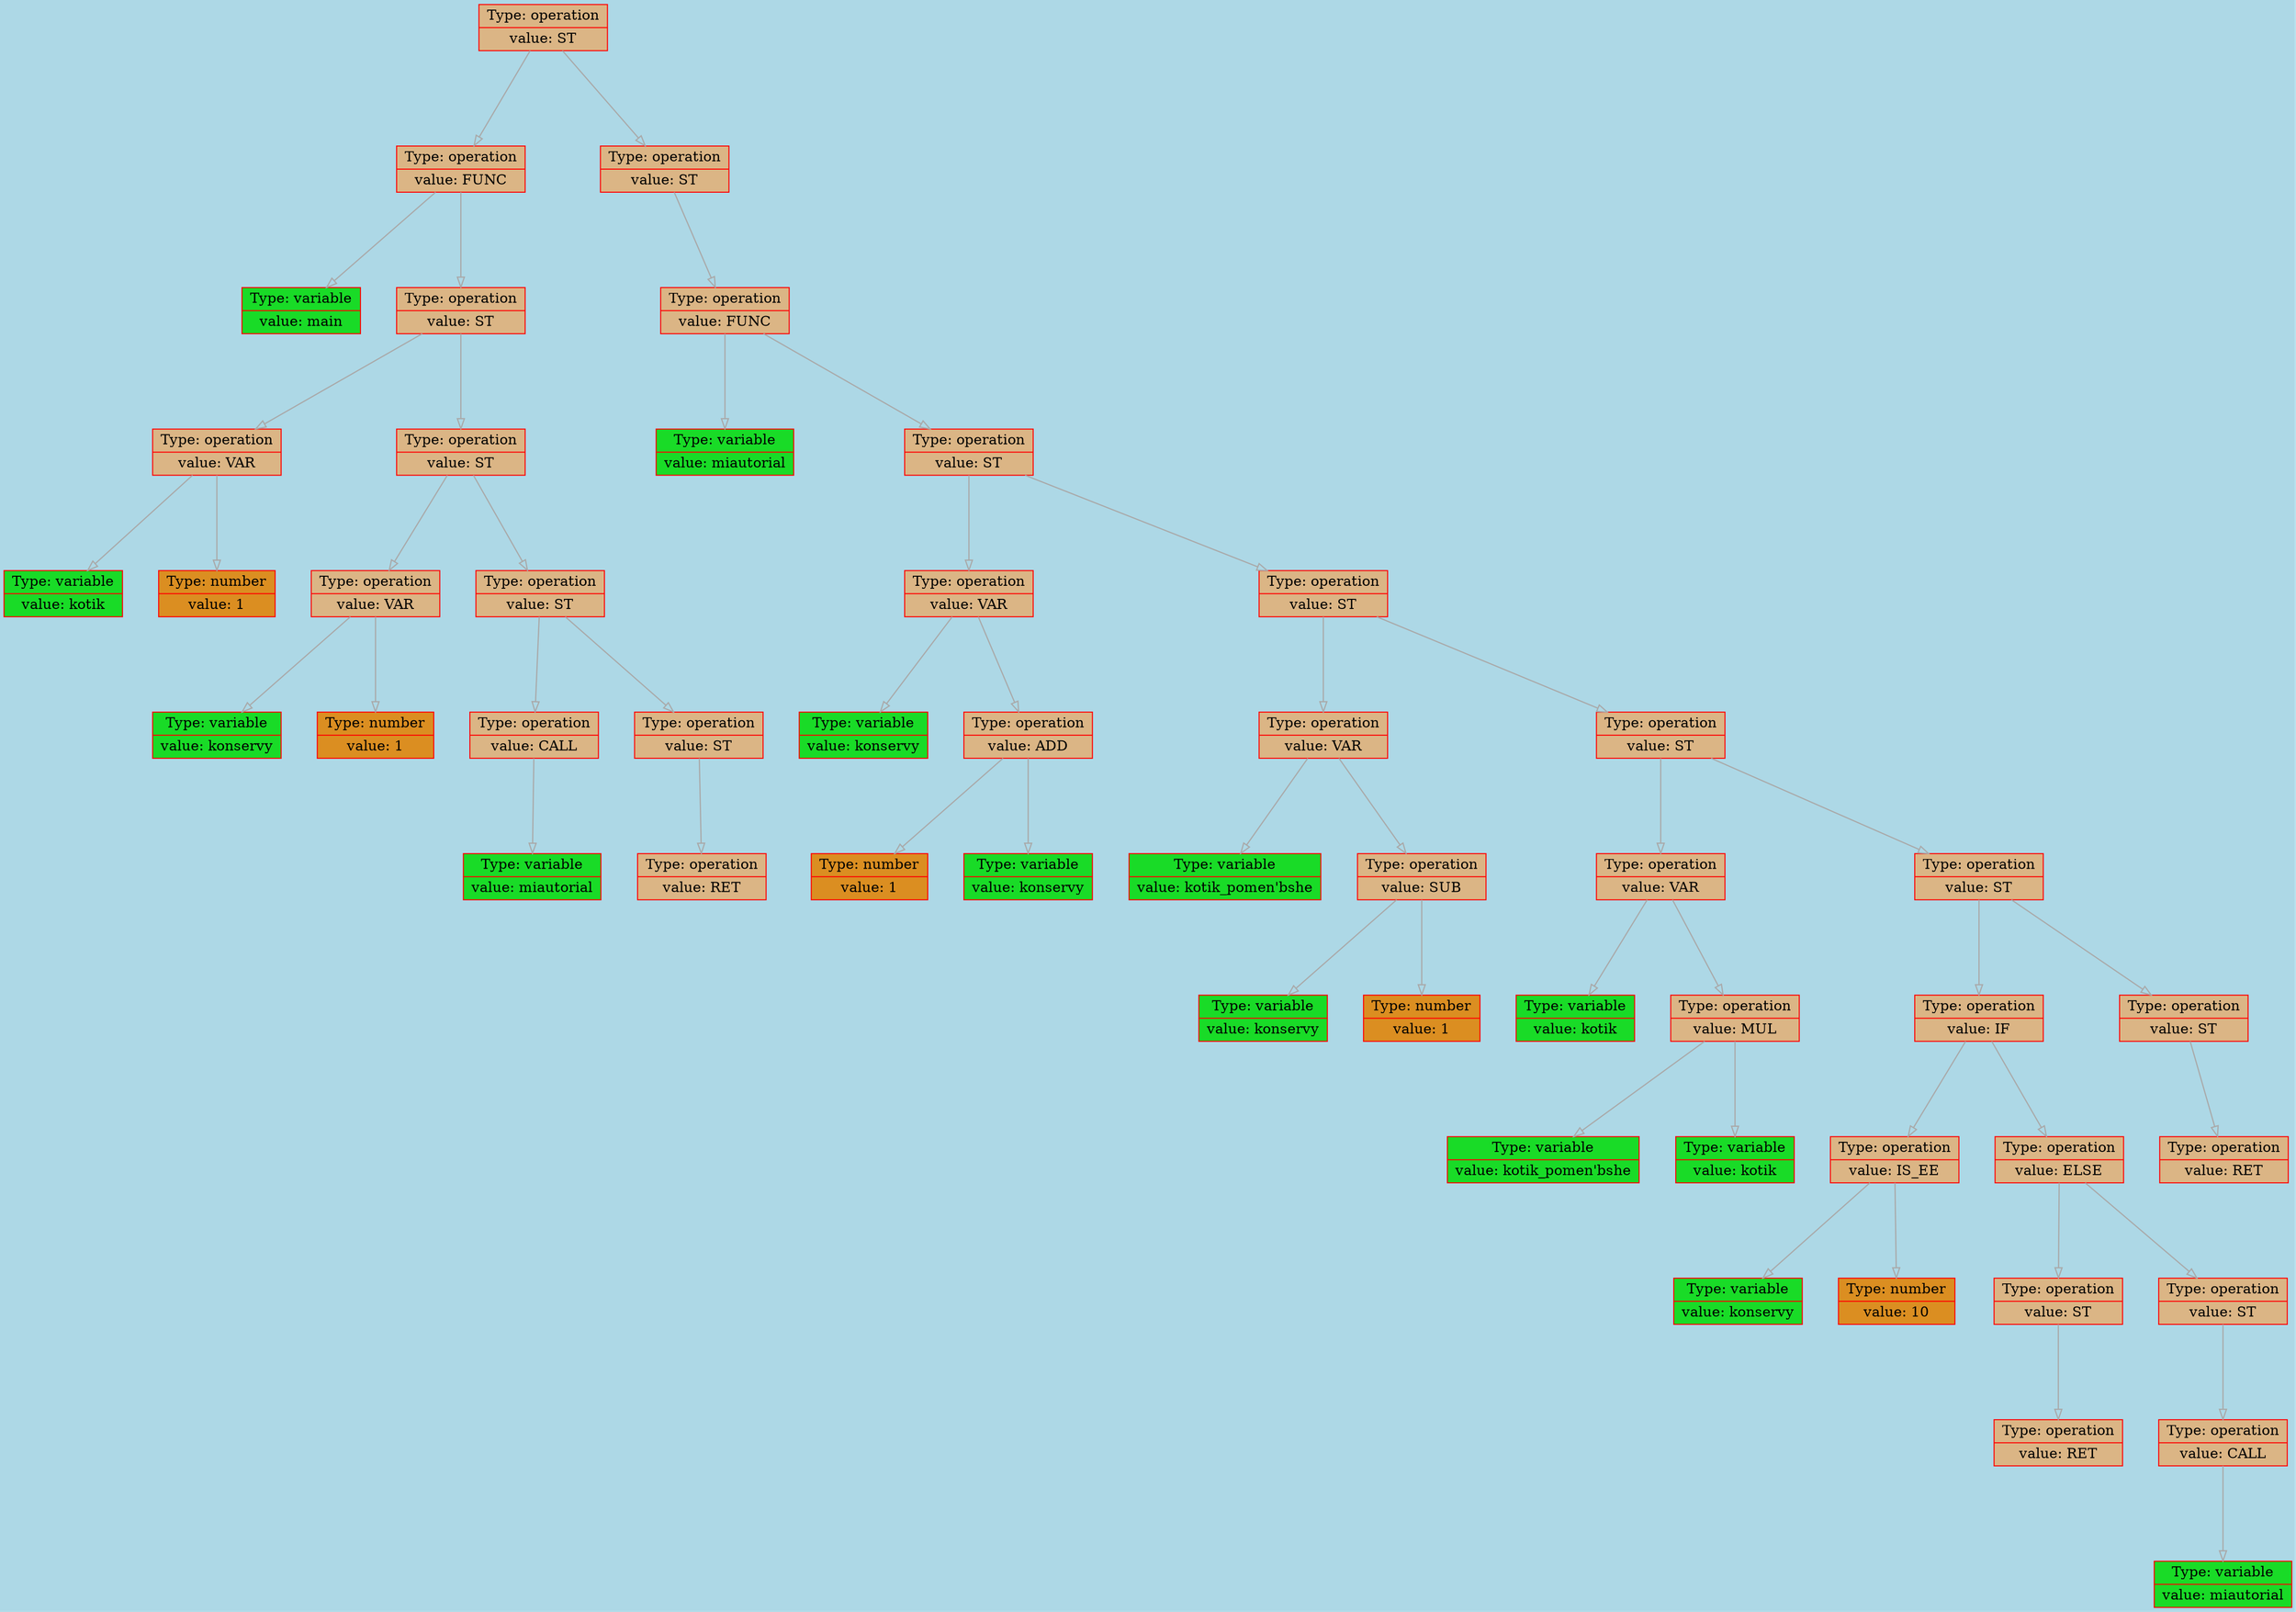 
    digraph g {
        bgcolor="lightblue";
        dpi      = 200;
        fontname = "Comic Sans MS";
        fontsize = 20;
        rankdir   =  TB;
        edge [color = darkgrey, arrowhead = onormal, arrowsize = 1, penwidth = 1.2]
        graph[fillcolor = lightgreen, ranksep = 1.3, nodesep = 0.5,
        style = "rounded, filled",color = green, penwidth = 2]

    Node0000019198329490[shape=record, width=0.2, style="filled", color="red", fillcolor="#DBB585",label=" {Type: operation | value: ST}"] 
 
Node0000019198329170[shape=record, width=0.2, style="filled", color="red", fillcolor="#DBB585",label=" {Type: operation | value: FUNC}"] 
 
Node00000191983275b0[shape=record, width=0.2, style="filled", color="red", fillcolor="#19DB27",label=" {Type: variable | value: main}"] 
 
Node0000019198329140[shape=record, width=0.2, style="filled", color="red", fillcolor="#DBB585",label=" {Type: operation | value: ST}"] 
 
Node0000019198329080[shape=record, width=0.2, style="filled", color="red", fillcolor="#DBB585",label=" {Type: operation | value: VAR}"] 
 
Node00000191983275e0[shape=record, width=0.2, style="filled", color="red", fillcolor="#19DB27",label=" {Type: variable | value: kotik}"] 
 
Node0000019198327610[shape=record, width=0.2, style="filled", color="red", fillcolor="#DB8E21",label=" {Type: number | value: 1}"] 
 
Node0000019198329200[shape=record, width=0.2, style="filled", color="red", fillcolor="#DBB585",label=" {Type: operation | value: ST}"] 
 
Node0000019198329230[shape=record, width=0.2, style="filled", color="red", fillcolor="#DBB585",label=" {Type: operation | value: VAR}"] 
 
Node0000019198329110[shape=record, width=0.2, style="filled", color="red", fillcolor="#19DB27",label=" {Type: variable | value: konservy}"] 
 
Node0000019198328ff0[shape=record, width=0.2, style="filled", color="red", fillcolor="#DB8E21",label=" {Type: number | value: 1}"] 
 
Node0000019198329260[shape=record, width=0.2, style="filled", color="red", fillcolor="#DBB585",label=" {Type: operation | value: ST}"] 
 
Node00000191983292f0[shape=record, width=0.2, style="filled", color="red", fillcolor="#DBB585",label=" {Type: operation | value: CALL}"] 
 
Node00000191983290b0[shape=record, width=0.2, style="filled", color="red", fillcolor="#19DB27",label=" {Type: variable | value: miautorial}"] 
 
Node00000191983290e0[shape=record, width=0.2, style="filled", color="red", fillcolor="#DBB585",label=" {Type: operation | value: ST}"] 
 
Node0000019198328f90[shape=record, width=0.2, style="filled", color="red", fillcolor="#DBB585",label=" {Type: operation | value: RET}"] 
 
Node0000019198329430[shape=record, width=0.2, style="filled", color="red", fillcolor="#DBB585",label=" {Type: operation | value: ST}"] 
 
Node00000191983293a0[shape=record, width=0.2, style="filled", color="red", fillcolor="#DBB585",label=" {Type: operation | value: FUNC}"] 
 
Node0000019198328fc0[shape=record, width=0.2, style="filled", color="red", fillcolor="#19DB27",label=" {Type: variable | value: miautorial}"] 
 
Node00000191983295b0[shape=record, width=0.2, style="filled", color="red", fillcolor="#DBB585",label=" {Type: operation | value: ST}"] 
 
Node00000191983292c0[shape=record, width=0.2, style="filled", color="red", fillcolor="#DBB585",label=" {Type: operation | value: VAR}"] 
 
Node0000019198329020[shape=record, width=0.2, style="filled", color="red", fillcolor="#19DB27",label=" {Type: variable | value: konservy}"] 
 
Node00000191983291d0[shape=record, width=0.2, style="filled", color="red", fillcolor="#DBB585",label=" {Type: operation | value: ADD}"] 
 
Node0000019198329050[shape=record, width=0.2, style="filled", color="red", fillcolor="#DB8E21",label=" {Type: number | value: 1}"] 
 
Node00000191983291a0[shape=record, width=0.2, style="filled", color="red", fillcolor="#19DB27",label=" {Type: variable | value: konservy}"] 
 
Node0000019198329790[shape=record, width=0.2, style="filled", color="red", fillcolor="#DBB585",label=" {Type: operation | value: ST}"] 
 
Node0000019198329850[shape=record, width=0.2, style="filled", color="red", fillcolor="#DBB585",label=" {Type: operation | value: VAR}"] 
 
Node0000019198329290[shape=record, width=0.2, style="filled", color="red", fillcolor="#19DB27",label=" {Type: variable | value: kotik_pomen'bshe}"] 
 
Node00000191983293d0[shape=record, width=0.2, style="filled", color="red", fillcolor="#DBB585",label=" {Type: operation | value: SUB}"] 
 
Node00000191983299a0[shape=record, width=0.2, style="filled", color="red", fillcolor="#19DB27",label=" {Type: variable | value: konservy}"] 
 
Node0000019198329700[shape=record, width=0.2, style="filled", color="red", fillcolor="#DB8E21",label=" {Type: number | value: 1}"] 
 
Node0000019198329580[shape=record, width=0.2, style="filled", color="red", fillcolor="#DBB585",label=" {Type: operation | value: ST}"] 
 
Node0000019198329910[shape=record, width=0.2, style="filled", color="red", fillcolor="#DBB585",label=" {Type: operation | value: VAR}"] 
 
Node0000019198329400[shape=record, width=0.2, style="filled", color="red", fillcolor="#19DB27",label=" {Type: variable | value: kotik}"] 
 
Node0000019198329970[shape=record, width=0.2, style="filled", color="red", fillcolor="#DBB585",label=" {Type: operation | value: MUL}"] 
 
Node0000019198329a60[shape=record, width=0.2, style="filled", color="red", fillcolor="#19DB27",label=" {Type: variable | value: kotik_pomen'bshe}"] 
 
Node00000191983297c0[shape=record, width=0.2, style="filled", color="red", fillcolor="#19DB27",label=" {Type: variable | value: kotik}"] 
 
Node0000019198329820[shape=record, width=0.2, style="filled", color="red", fillcolor="#DBB585",label=" {Type: operation | value: ST}"] 
 
Node0000019198329460[shape=record, width=0.2, style="filled", color="red", fillcolor="#DBB585",label=" {Type: operation | value: IF}"] 
 
Node0000019198329640[shape=record, width=0.2, style="filled", color="red", fillcolor="#DBB585",label=" {Type: operation | value: IS_EE}"] 
 
Node0000019198329880[shape=record, width=0.2, style="filled", color="red", fillcolor="#19DB27",label=" {Type: variable | value: konservy}"] 
 
Node00000191983299d0[shape=record, width=0.2, style="filled", color="red", fillcolor="#DB8E21",label=" {Type: number | value: 10}"] 
 
Node0000019198329a30[shape=record, width=0.2, style="filled", color="red", fillcolor="#DBB585",label=" {Type: operation | value: ELSE}"] 
 
Node0000019198329af0[shape=record, width=0.2, style="filled", color="red", fillcolor="#DBB585",label=" {Type: operation | value: ST}"] 
 
Node0000019198329a00[shape=record, width=0.2, style="filled", color="red", fillcolor="#DBB585",label=" {Type: operation | value: RET}"] 
 
Node0000019198329b20[shape=record, width=0.2, style="filled", color="red", fillcolor="#DBB585",label=" {Type: operation | value: ST}"] 
 
Node0000019198329ac0[shape=record, width=0.2, style="filled", color="red", fillcolor="#DBB585",label=" {Type: operation | value: CALL}"] 
 
Node0000019198329a90[shape=record, width=0.2, style="filled", color="red", fillcolor="#19DB27",label=" {Type: variable | value: miautorial}"] 
 
Node0000019198329550[shape=record, width=0.2, style="filled", color="red", fillcolor="#DBB585",label=" {Type: operation | value: ST}"] 
 
Node00000191983296d0[shape=record, width=0.2, style="filled", color="red", fillcolor="#DBB585",label=" {Type: operation | value: RET}"] 
 
Node0000019198329490->Node0000019198329170
Node0000019198329170->Node00000191983275b0
Node0000019198329170->Node0000019198329140
Node0000019198329140->Node0000019198329080
Node0000019198329080->Node00000191983275e0
Node0000019198329080->Node0000019198327610
Node0000019198329140->Node0000019198329200
Node0000019198329200->Node0000019198329230
Node0000019198329230->Node0000019198329110
Node0000019198329230->Node0000019198328ff0
Node0000019198329200->Node0000019198329260
Node0000019198329260->Node00000191983292f0
Node00000191983292f0->Node00000191983290b0
Node0000019198329260->Node00000191983290e0
Node00000191983290e0->Node0000019198328f90
Node0000019198329490->Node0000019198329430
Node0000019198329430->Node00000191983293a0
Node00000191983293a0->Node0000019198328fc0
Node00000191983293a0->Node00000191983295b0
Node00000191983295b0->Node00000191983292c0
Node00000191983292c0->Node0000019198329020
Node00000191983292c0->Node00000191983291d0
Node00000191983291d0->Node0000019198329050
Node00000191983291d0->Node00000191983291a0
Node00000191983295b0->Node0000019198329790
Node0000019198329790->Node0000019198329850
Node0000019198329850->Node0000019198329290
Node0000019198329850->Node00000191983293d0
Node00000191983293d0->Node00000191983299a0
Node00000191983293d0->Node0000019198329700
Node0000019198329790->Node0000019198329580
Node0000019198329580->Node0000019198329910
Node0000019198329910->Node0000019198329400
Node0000019198329910->Node0000019198329970
Node0000019198329970->Node0000019198329a60
Node0000019198329970->Node00000191983297c0
Node0000019198329580->Node0000019198329820
Node0000019198329820->Node0000019198329460
Node0000019198329460->Node0000019198329640
Node0000019198329640->Node0000019198329880
Node0000019198329640->Node00000191983299d0
Node0000019198329460->Node0000019198329a30
Node0000019198329a30->Node0000019198329af0
Node0000019198329af0->Node0000019198329a00
Node0000019198329a30->Node0000019198329b20
Node0000019198329b20->Node0000019198329ac0
Node0000019198329ac0->Node0000019198329a90
Node0000019198329820->Node0000019198329550
Node0000019198329550->Node00000191983296d0
}
